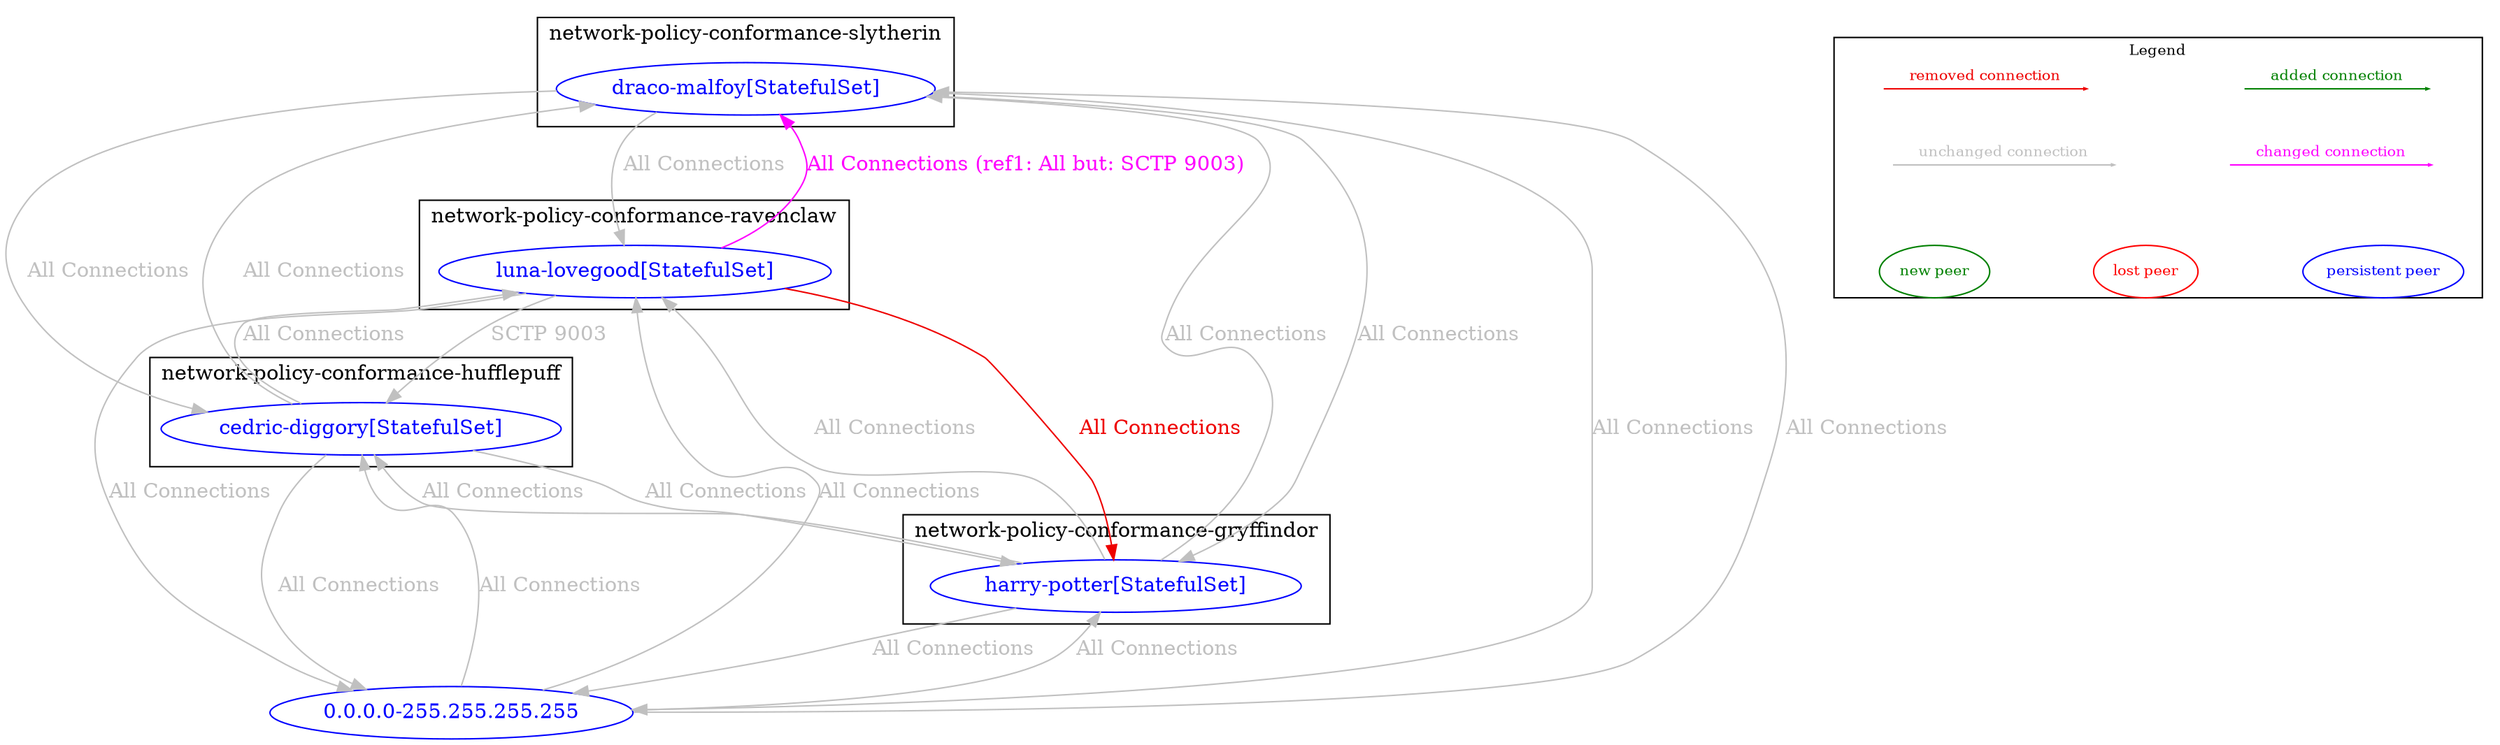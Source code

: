 digraph {
	subgraph "cluster_network_policy_conformance_gryffindor" {
		color="black"
		fontcolor="black"
		"network-policy-conformance-gryffindor/harry-potter[StatefulSet]" [label="harry-potter[StatefulSet]" color="blue" fontcolor="blue"]
		label="network-policy-conformance-gryffindor"
	}
	subgraph "cluster_network_policy_conformance_hufflepuff" {
		color="black"
		fontcolor="black"
		"network-policy-conformance-hufflepuff/cedric-diggory[StatefulSet]" [label="cedric-diggory[StatefulSet]" color="blue" fontcolor="blue"]
		label="network-policy-conformance-hufflepuff"
	}
	subgraph "cluster_network_policy_conformance_ravenclaw" {
		color="black"
		fontcolor="black"
		"network-policy-conformance-ravenclaw/luna-lovegood[StatefulSet]" [label="luna-lovegood[StatefulSet]" color="blue" fontcolor="blue"]
		label="network-policy-conformance-ravenclaw"
	}
	subgraph "cluster_network_policy_conformance_slytherin" {
		color="black"
		fontcolor="black"
		"network-policy-conformance-slytherin/draco-malfoy[StatefulSet]" [label="draco-malfoy[StatefulSet]" color="blue" fontcolor="blue"]
		label="network-policy-conformance-slytherin"
	}
	"0.0.0.0-255.255.255.255" [label="0.0.0.0-255.255.255.255" color="blue" fontcolor="blue"]
	"0.0.0.0-255.255.255.255" -> "network-policy-conformance-gryffindor/harry-potter[StatefulSet]" [label="All Connections" color="grey" fontcolor="grey" weight=0.5]
	"0.0.0.0-255.255.255.255" -> "network-policy-conformance-hufflepuff/cedric-diggory[StatefulSet]" [label="All Connections" color="grey" fontcolor="grey" weight=0.5]
	"0.0.0.0-255.255.255.255" -> "network-policy-conformance-ravenclaw/luna-lovegood[StatefulSet]" [label="All Connections" color="grey" fontcolor="grey" weight=0.5]
	"0.0.0.0-255.255.255.255" -> "network-policy-conformance-slytherin/draco-malfoy[StatefulSet]" [label="All Connections" color="grey" fontcolor="grey" weight=0.5]
	"network-policy-conformance-gryffindor/harry-potter[StatefulSet]" -> "0.0.0.0-255.255.255.255" [label="All Connections" color="grey" fontcolor="grey" weight=1]
	"network-policy-conformance-gryffindor/harry-potter[StatefulSet]" -> "network-policy-conformance-hufflepuff/cedric-diggory[StatefulSet]" [label="All Connections" color="grey" fontcolor="grey" weight=0.5]
	"network-policy-conformance-gryffindor/harry-potter[StatefulSet]" -> "network-policy-conformance-ravenclaw/luna-lovegood[StatefulSet]" [label="All Connections" color="grey" fontcolor="grey" weight=0.5]
	"network-policy-conformance-gryffindor/harry-potter[StatefulSet]" -> "network-policy-conformance-slytherin/draco-malfoy[StatefulSet]" [label="All Connections" color="grey" fontcolor="grey" weight=0.5]
	"network-policy-conformance-hufflepuff/cedric-diggory[StatefulSet]" -> "0.0.0.0-255.255.255.255" [label="All Connections" color="grey" fontcolor="grey" weight=1]
	"network-policy-conformance-hufflepuff/cedric-diggory[StatefulSet]" -> "network-policy-conformance-gryffindor/harry-potter[StatefulSet]" [label="All Connections" color="grey" fontcolor="grey" weight=1]
	"network-policy-conformance-hufflepuff/cedric-diggory[StatefulSet]" -> "network-policy-conformance-ravenclaw/luna-lovegood[StatefulSet]" [label="All Connections" color="grey" fontcolor="grey" weight=0.5]
	"network-policy-conformance-hufflepuff/cedric-diggory[StatefulSet]" -> "network-policy-conformance-slytherin/draco-malfoy[StatefulSet]" [label="All Connections" color="grey" fontcolor="grey" weight=0.5]
	"network-policy-conformance-ravenclaw/luna-lovegood[StatefulSet]" -> "0.0.0.0-255.255.255.255" [label="All Connections" color="grey" fontcolor="grey" weight=1]
	"network-policy-conformance-ravenclaw/luna-lovegood[StatefulSet]" -> "network-policy-conformance-gryffindor/harry-potter[StatefulSet]" [label="All Connections" color="red2" fontcolor="red2" weight=1]
	"network-policy-conformance-ravenclaw/luna-lovegood[StatefulSet]" -> "network-policy-conformance-hufflepuff/cedric-diggory[StatefulSet]" [label="SCTP 9003" color="grey" fontcolor="grey" weight=1]
	"network-policy-conformance-ravenclaw/luna-lovegood[StatefulSet]" -> "network-policy-conformance-slytherin/draco-malfoy[StatefulSet]" [label="All Connections (ref1: All but: SCTP 9003)" color="magenta" fontcolor="magenta" weight=0.5]
	"network-policy-conformance-slytherin/draco-malfoy[StatefulSet]" -> "0.0.0.0-255.255.255.255" [label="All Connections" color="grey" fontcolor="grey" weight=1]
	"network-policy-conformance-slytherin/draco-malfoy[StatefulSet]" -> "network-policy-conformance-gryffindor/harry-potter[StatefulSet]" [label="All Connections" color="grey" fontcolor="grey" weight=1]
	"network-policy-conformance-slytherin/draco-malfoy[StatefulSet]" -> "network-policy-conformance-hufflepuff/cedric-diggory[StatefulSet]" [label="All Connections" color="grey" fontcolor="grey" weight=1]
	"network-policy-conformance-slytherin/draco-malfoy[StatefulSet]" -> "network-policy-conformance-ravenclaw/luna-lovegood[StatefulSet]" [label="All Connections" color="grey" fontcolor="grey" weight=1]
	nodesep=0.5
	subgraph cluster_legend {
		label="Legend"
		fontsize = 10
		margin=0
		a [style=invis height=0 width=0]
		b [style=invis height=0 width=0]
		c [style=invis height=0 width=0]
		d [style=invis height=0 width=0]
		e [style=invis height=0 width=0]
		f [style=invis height=0 width=0]
		g [style=invis height=0 width=0]
		h [style=invis height=0 width=0]
		{rank=source a b c d}
		{rank=same e f g h}
		a -> b [label="added connection", color="#008000" fontcolor="#008000" fontsize = 10 arrowsize=0.2]
		c -> d [label="removed connection", color="red2" fontcolor="red2" fontsize = 10 arrowsize=0.2]
		e -> f [label="changed connection", color="magenta" fontcolor="magenta" fontsize = 10 arrowsize=0.2]
		g -> h [label="unchanged connection", color="grey" fontcolor="grey" fontsize = 10 arrowsize=0.2]
		np [label="new peer" color="#008000" fontcolor="#008000" fontsize = 10]
		lp [label="lost peer" color="red" fontcolor="red" fontsize = 10]
		pp [label="persistent peer" color="blue" fontcolor="blue" fontsize = 10]
		{rank=sink np lp pp}
		np->lp [style=invis]
		lp->pp [style=invis]
	}
}
